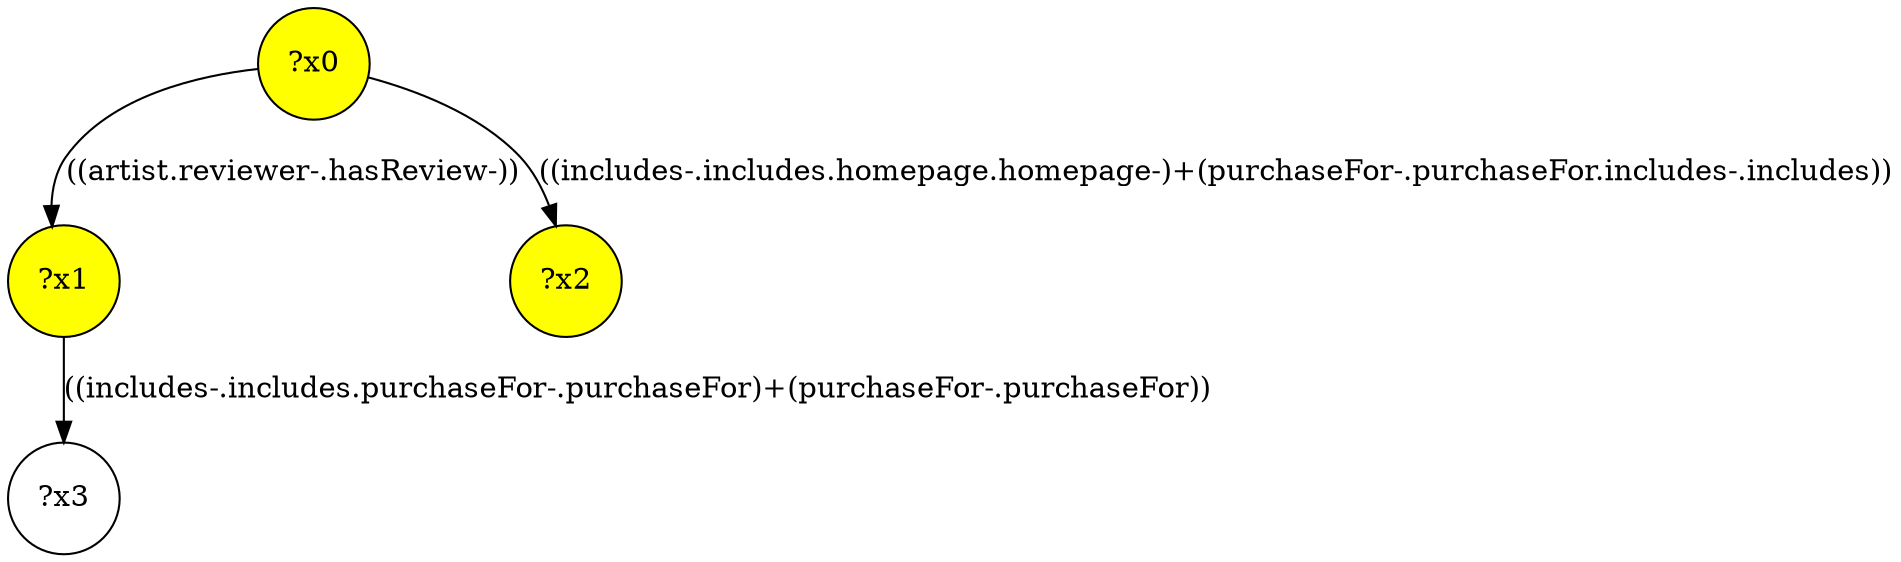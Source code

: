 digraph g {
	x0 [fillcolor="yellow", style="filled," shape=circle, label="?x0"];
	x1 [fillcolor="yellow", style="filled," shape=circle, label="?x1"];
	x2 [fillcolor="yellow", style="filled," shape=circle, label="?x2"];
	x0 -> x1 [label="((artist.reviewer-.hasReview-))"];
	x0 -> x2 [label="((includes-.includes.homepage.homepage-)+(purchaseFor-.purchaseFor.includes-.includes))"];
	x3 [shape=circle, label="?x3"];
	x1 -> x3 [label="((includes-.includes.purchaseFor-.purchaseFor)+(purchaseFor-.purchaseFor))"];
}
